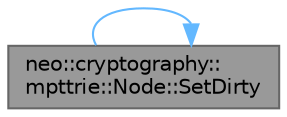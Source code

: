 digraph "neo::cryptography::mpttrie::Node::SetDirty"
{
 // LATEX_PDF_SIZE
  bgcolor="transparent";
  edge [fontname=Helvetica,fontsize=10,labelfontname=Helvetica,labelfontsize=10];
  node [fontname=Helvetica,fontsize=10,shape=box,height=0.2,width=0.4];
  rankdir="LR";
  Node1 [id="Node000001",label="neo::cryptography::\lmpttrie::Node::SetDirty",height=0.2,width=0.4,color="gray40", fillcolor="grey60", style="filled", fontcolor="black",tooltip="Marks the node as dirty (hash needs recalculation)."];
  Node1 -> Node1 [id="edge1_Node000001_Node000001",color="steelblue1",style="solid",tooltip=" "];
}
